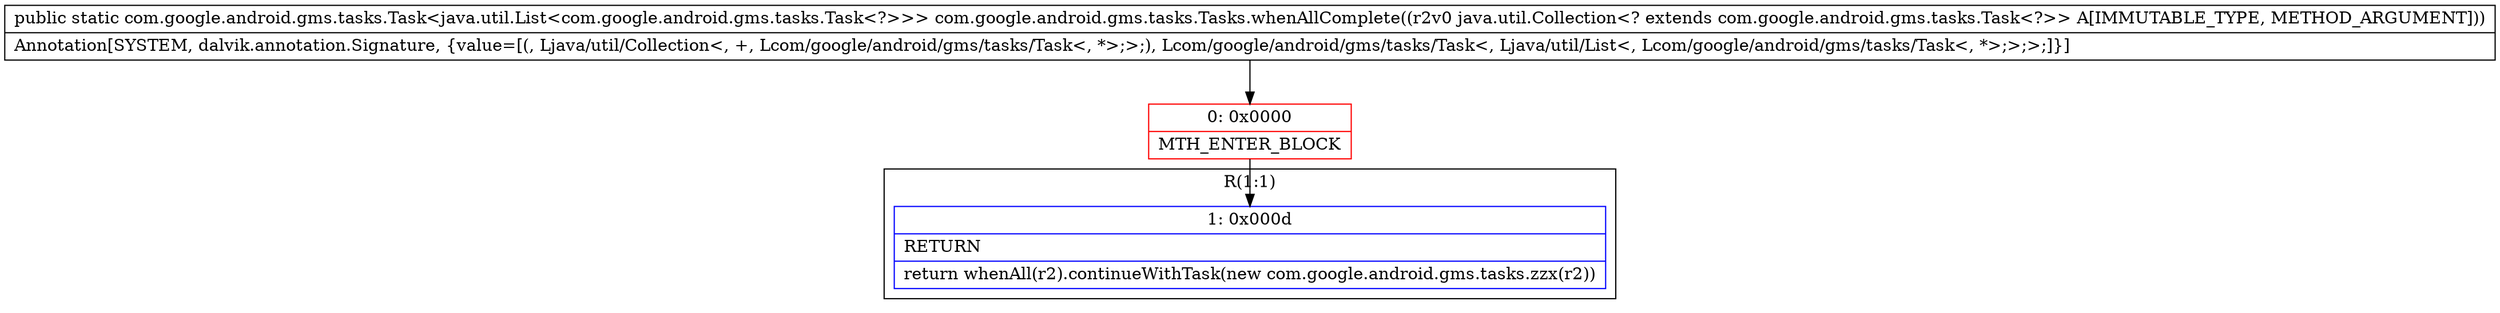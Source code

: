 digraph "CFG forcom.google.android.gms.tasks.Tasks.whenAllComplete(Ljava\/util\/Collection;)Lcom\/google\/android\/gms\/tasks\/Task;" {
subgraph cluster_Region_485176708 {
label = "R(1:1)";
node [shape=record,color=blue];
Node_1 [shape=record,label="{1\:\ 0x000d|RETURN\l|return whenAll(r2).continueWithTask(new com.google.android.gms.tasks.zzx(r2))\l}"];
}
Node_0 [shape=record,color=red,label="{0\:\ 0x0000|MTH_ENTER_BLOCK\l}"];
MethodNode[shape=record,label="{public static com.google.android.gms.tasks.Task\<java.util.List\<com.google.android.gms.tasks.Task\<?\>\>\> com.google.android.gms.tasks.Tasks.whenAllComplete((r2v0 java.util.Collection\<? extends com.google.android.gms.tasks.Task\<?\>\> A[IMMUTABLE_TYPE, METHOD_ARGUMENT]))  | Annotation[SYSTEM, dalvik.annotation.Signature, \{value=[(, Ljava\/util\/Collection\<, +, Lcom\/google\/android\/gms\/tasks\/Task\<, *\>;\>;), Lcom\/google\/android\/gms\/tasks\/Task\<, Ljava\/util\/List\<, Lcom\/google\/android\/gms\/tasks\/Task\<, *\>;\>;\>;]\}]\l}"];
MethodNode -> Node_0;
Node_0 -> Node_1;
}

